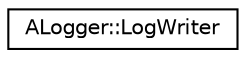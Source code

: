 digraph "Graphical Class Hierarchy"
{
 // LATEX_PDF_SIZE
  edge [fontname="Helvetica",fontsize="10",labelfontname="Helvetica",labelfontsize="10"];
  node [fontname="Helvetica",fontsize="10",shape=record];
  rankdir="LR";
  Node0 [label="ALogger::LogWriter",height=0.2,width=0.4,color="black", fillcolor="white", style="filled",URL="$structALogger_1_1LogWriter.html",tooltip=" "];
}
